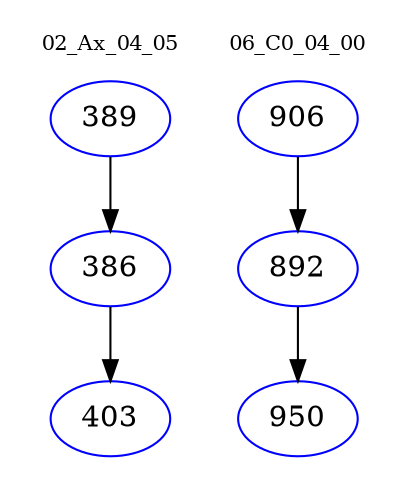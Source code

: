 digraph{
subgraph cluster_0 {
color = white
label = "02_Ax_04_05";
fontsize=10;
T0_389 [label="389", color="blue"]
T0_389 -> T0_386 [color="black"]
T0_386 [label="386", color="blue"]
T0_386 -> T0_403 [color="black"]
T0_403 [label="403", color="blue"]
}
subgraph cluster_1 {
color = white
label = "06_C0_04_00";
fontsize=10;
T1_906 [label="906", color="blue"]
T1_906 -> T1_892 [color="black"]
T1_892 [label="892", color="blue"]
T1_892 -> T1_950 [color="black"]
T1_950 [label="950", color="blue"]
}
}
